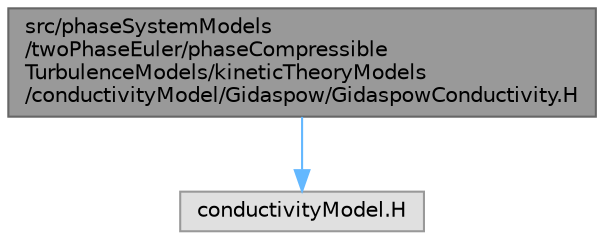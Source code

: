 digraph "src/phaseSystemModels/twoPhaseEuler/phaseCompressibleTurbulenceModels/kineticTheoryModels/conductivityModel/Gidaspow/GidaspowConductivity.H"
{
 // LATEX_PDF_SIZE
  bgcolor="transparent";
  edge [fontname=Helvetica,fontsize=10,labelfontname=Helvetica,labelfontsize=10];
  node [fontname=Helvetica,fontsize=10,shape=box,height=0.2,width=0.4];
  Node1 [id="Node000001",label="src/phaseSystemModels\l/twoPhaseEuler/phaseCompressible\lTurbulenceModels/kineticTheoryModels\l/conductivityModel/Gidaspow/GidaspowConductivity.H",height=0.2,width=0.4,color="gray40", fillcolor="grey60", style="filled", fontcolor="black",tooltip=" "];
  Node1 -> Node2 [id="edge1_Node000001_Node000002",color="steelblue1",style="solid",tooltip=" "];
  Node2 [id="Node000002",label="conductivityModel.H",height=0.2,width=0.4,color="grey60", fillcolor="#E0E0E0", style="filled",tooltip=" "];
}
